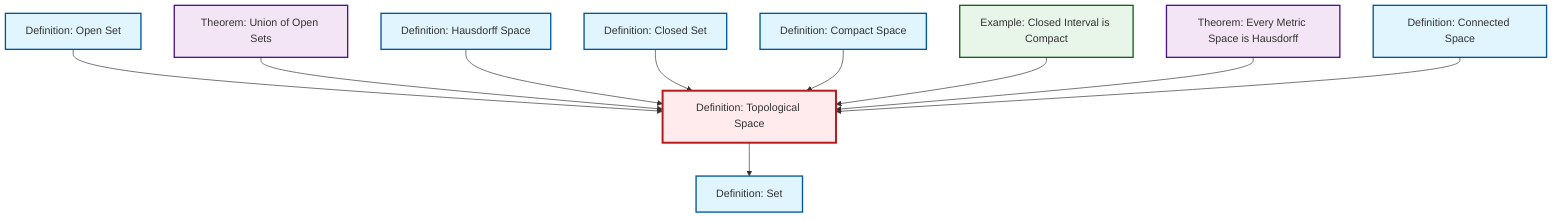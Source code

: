 graph TD
    classDef definition fill:#e1f5fe,stroke:#01579b,stroke-width:2px
    classDef theorem fill:#f3e5f5,stroke:#4a148c,stroke-width:2px
    classDef axiom fill:#fff3e0,stroke:#e65100,stroke-width:2px
    classDef example fill:#e8f5e9,stroke:#1b5e20,stroke-width:2px
    classDef current fill:#ffebee,stroke:#b71c1c,stroke-width:3px
    ex-closed-interval-compact["Example: Closed Interval is Compact"]:::example
    def-connected["Definition: Connected Space"]:::definition
    def-closed-set["Definition: Closed Set"]:::definition
    def-open-set["Definition: Open Set"]:::definition
    thm-metric-hausdorff["Theorem: Every Metric Space is Hausdorff"]:::theorem
    def-hausdorff["Definition: Hausdorff Space"]:::definition
    thm-union-open-sets["Theorem: Union of Open Sets"]:::theorem
    def-set["Definition: Set"]:::definition
    def-compact["Definition: Compact Space"]:::definition
    def-topological-space["Definition: Topological Space"]:::definition
    def-open-set --> def-topological-space
    thm-union-open-sets --> def-topological-space
    def-hausdorff --> def-topological-space
    def-closed-set --> def-topological-space
    def-compact --> def-topological-space
    ex-closed-interval-compact --> def-topological-space
    def-topological-space --> def-set
    thm-metric-hausdorff --> def-topological-space
    def-connected --> def-topological-space
    class def-topological-space current